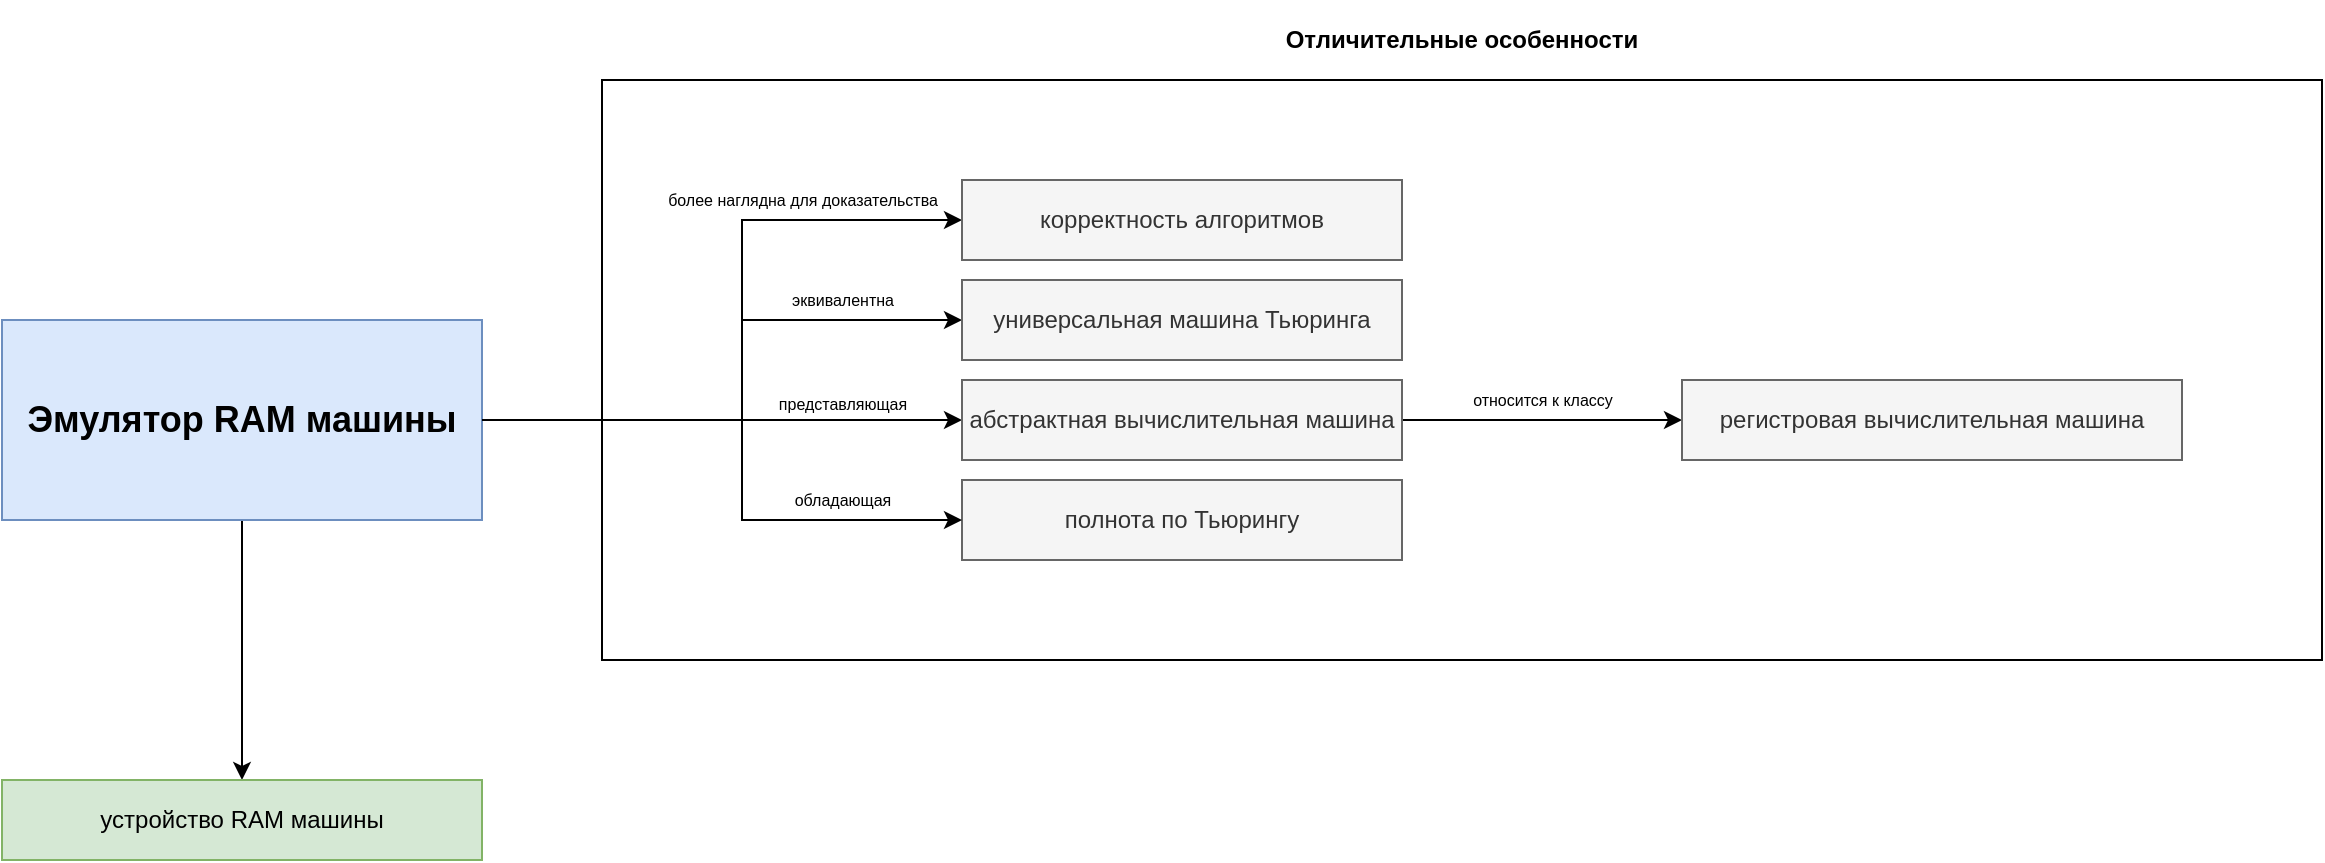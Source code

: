 <mxfile version="10.6.9" type="github"><diagram id="TL13Gb9PfeegHTlHoTay" name="Page-1"><mxGraphModel dx="2142" dy="1839" grid="1" gridSize="10" guides="1" tooltips="1" connect="1" arrows="1" fold="1" page="1" pageScale="1" pageWidth="850" pageHeight="1100" math="0" shadow="0"><root><mxCell id="0"/><mxCell id="1" parent="0"/><mxCell id="TcY-1bfJsG19sdUaslf9-16" value="" style="rounded=0;whiteSpace=wrap;html=1;fontSize=12;align=center;" vertex="1" parent="1"><mxGeometry x="100" y="-90" width="860" height="290" as="geometry"/></mxCell><mxCell id="WtQADtsIarEoGKJ6PkpB-6" style="edgeStyle=orthogonalEdgeStyle;rounded=0;orthogonalLoop=1;jettySize=auto;html=1;exitX=1;exitY=0.5;exitDx=0;exitDy=0;entryX=0;entryY=0.5;entryDx=0;entryDy=0;" parent="1" source="WtQADtsIarEoGKJ6PkpB-1" target="WtQADtsIarEoGKJ6PkpB-5" edge="1"><mxGeometry relative="1" as="geometry"/></mxCell><mxCell id="WtQADtsIarEoGKJ6PkpB-10" value="&lt;font style=&quot;font-size: 8px&quot;&gt;представляющая&lt;/font&gt;" style="text;html=1;resizable=0;points=[];align=center;verticalAlign=middle;labelBackgroundColor=#ffffff;fontSize=14;" parent="WtQADtsIarEoGKJ6PkpB-6" vertex="1" connectable="0"><mxGeometry x="-0.194" y="1" relative="1" as="geometry"><mxPoint x="83" y="-9" as="offset"/></mxGeometry></mxCell><mxCell id="TcY-1bfJsG19sdUaslf9-12" style="edgeStyle=orthogonalEdgeStyle;rounded=0;orthogonalLoop=1;jettySize=auto;html=1;entryX=0;entryY=0.5;entryDx=0;entryDy=0;fontSize=8;" edge="1" parent="1" source="WtQADtsIarEoGKJ6PkpB-1" target="TcY-1bfJsG19sdUaslf9-11"><mxGeometry relative="1" as="geometry"><Array as="points"><mxPoint x="170" y="-20"/></Array></mxGeometry></mxCell><mxCell id="TcY-1bfJsG19sdUaslf9-13" value="более наглядна для доказательства" style="text;html=1;resizable=0;points=[];align=center;verticalAlign=middle;labelBackgroundColor=#ffffff;fontSize=8;" vertex="1" connectable="0" parent="TcY-1bfJsG19sdUaslf9-12"><mxGeometry x="-0.079" y="1" relative="1" as="geometry"><mxPoint x="31" y="-83.5" as="offset"/></mxGeometry></mxCell><mxCell id="TcY-1bfJsG19sdUaslf9-15" style="edgeStyle=orthogonalEdgeStyle;rounded=0;orthogonalLoop=1;jettySize=auto;html=1;entryX=0.5;entryY=0;entryDx=0;entryDy=0;fontSize=12;" edge="1" parent="1" source="WtQADtsIarEoGKJ6PkpB-1" target="TcY-1bfJsG19sdUaslf9-14"><mxGeometry relative="1" as="geometry"/></mxCell><mxCell id="WtQADtsIarEoGKJ6PkpB-1" value="Эмулятор RAM машины" style="text;html=1;strokeColor=#6c8ebf;fillColor=#dae8fc;align=center;verticalAlign=middle;whiteSpace=wrap;rounded=0;fontStyle=1;fontSize=18;" parent="1" vertex="1"><mxGeometry x="-200" y="30" width="240" height="100" as="geometry"/></mxCell><UserObject label="полнота по Тьюрингу" link="https://ru.wikipedia.org/wiki/%D0%9F%D0%BE%D0%BB%D0%BD%D0%BE%D1%82%D0%B0_%D0%BF%D0%BE_%D0%A2%D1%8C%D1%8E%D1%80%D0%B8%D0%BD%D0%B3%D1%83" id="WtQADtsIarEoGKJ6PkpB-2"><mxCell style="text;html=1;strokeColor=#666666;fillColor=#f5f5f5;align=center;verticalAlign=middle;whiteSpace=wrap;rounded=0;fontColor=#333333;" parent="1" vertex="1"><mxGeometry x="280" y="110" width="220" height="40" as="geometry"/></mxCell></UserObject><mxCell id="WtQADtsIarEoGKJ6PkpB-7" style="edgeStyle=orthogonalEdgeStyle;rounded=0;orthogonalLoop=1;jettySize=auto;html=1;entryX=0;entryY=0.5;entryDx=0;entryDy=0;" parent="1" target="WtQADtsIarEoGKJ6PkpB-2" edge="1"><mxGeometry relative="1" as="geometry"><mxPoint x="170" y="80" as="sourcePoint"/><Array as="points"><mxPoint x="170" y="130"/></Array></mxGeometry></mxCell><mxCell id="WtQADtsIarEoGKJ6PkpB-8" value="обладающая" style="text;html=1;resizable=0;points=[];align=center;verticalAlign=middle;labelBackgroundColor=#ffffff;fontSize=8;" parent="WtQADtsIarEoGKJ6PkpB-7" vertex="1" connectable="0"><mxGeometry x="-0.366" relative="1" as="geometry"><mxPoint x="49" y="-10" as="offset"/></mxGeometry></mxCell><mxCell id="TcY-1bfJsG19sdUaslf9-2" style="edgeStyle=orthogonalEdgeStyle;rounded=0;orthogonalLoop=1;jettySize=auto;html=1;exitX=1;exitY=0.5;exitDx=0;exitDy=0;entryX=0;entryY=0.5;entryDx=0;entryDy=0;fontSize=8;" edge="1" parent="1" source="WtQADtsIarEoGKJ6PkpB-5" target="TcY-1bfJsG19sdUaslf9-1"><mxGeometry relative="1" as="geometry"/></mxCell><mxCell id="TcY-1bfJsG19sdUaslf9-3" value="относится к классу" style="text;html=1;resizable=0;points=[];align=center;verticalAlign=middle;labelBackgroundColor=#ffffff;fontSize=8;" vertex="1" connectable="0" parent="TcY-1bfJsG19sdUaslf9-2"><mxGeometry x="-0.15" relative="1" as="geometry"><mxPoint x="10.5" y="-10" as="offset"/></mxGeometry></mxCell><mxCell id="TcY-1bfJsG19sdUaslf9-5" style="edgeStyle=orthogonalEdgeStyle;rounded=0;orthogonalLoop=1;jettySize=auto;html=1;entryX=0;entryY=0.5;entryDx=0;entryDy=0;fontSize=18;exitX=1;exitY=0.5;exitDx=0;exitDy=0;" edge="1" parent="1" source="WtQADtsIarEoGKJ6PkpB-1" target="TcY-1bfJsG19sdUaslf9-4"><mxGeometry relative="1" as="geometry"><Array as="points"><mxPoint x="170" y="30"/></Array></mxGeometry></mxCell><mxCell id="TcY-1bfJsG19sdUaslf9-6" value="эквивалентна" style="text;html=1;resizable=0;points=[];align=center;verticalAlign=middle;labelBackgroundColor=#ffffff;fontSize=8;" vertex="1" connectable="0" parent="TcY-1bfJsG19sdUaslf9-5"><mxGeometry x="-0.474" y="2" relative="1" as="geometry"><mxPoint x="103.5" y="-58" as="offset"/></mxGeometry></mxCell><mxCell id="WtQADtsIarEoGKJ6PkpB-5" value="абстрактная вычислительная машина" style="text;html=1;strokeColor=#666666;fillColor=#f5f5f5;align=center;verticalAlign=middle;whiteSpace=wrap;rounded=0;fontColor=#333333;" parent="1" vertex="1"><mxGeometry x="280" y="60" width="220" height="40" as="geometry"/></mxCell><mxCell id="TcY-1bfJsG19sdUaslf9-1" value="регистровая вычислительная машина" style="text;html=1;strokeColor=#666666;fillColor=#f5f5f5;align=center;verticalAlign=middle;whiteSpace=wrap;rounded=0;fontColor=#333333;" vertex="1" parent="1"><mxGeometry x="640" y="60" width="250" height="40" as="geometry"/></mxCell><mxCell id="TcY-1bfJsG19sdUaslf9-4" value="универсальная машина Тьюринга" style="text;html=1;strokeColor=#666666;fillColor=#f5f5f5;align=center;verticalAlign=middle;whiteSpace=wrap;rounded=0;fontColor=#333333;" vertex="1" parent="1"><mxGeometry x="280" y="10" width="220" height="40" as="geometry"/></mxCell><mxCell id="TcY-1bfJsG19sdUaslf9-11" value="корректность алгоритмов" style="text;html=1;strokeColor=#666666;fillColor=#f5f5f5;align=center;verticalAlign=middle;whiteSpace=wrap;rounded=0;fontColor=#333333;" vertex="1" parent="1"><mxGeometry x="280" y="-40" width="220" height="40" as="geometry"/></mxCell><mxCell id="TcY-1bfJsG19sdUaslf9-14" value="устройство RAM машины" style="text;html=1;strokeColor=#82b366;fillColor=#d5e8d4;align=center;verticalAlign=middle;whiteSpace=wrap;rounded=0;fontSize=12;" vertex="1" parent="1"><mxGeometry x="-200" y="260" width="240" height="40" as="geometry"/></mxCell><mxCell id="TcY-1bfJsG19sdUaslf9-17" value="&lt;b&gt;Отличительные особенности&lt;/b&gt;" style="text;html=1;align=center;verticalAlign=middle;whiteSpace=wrap;rounded=0;fontSize=12;" vertex="1" parent="1"><mxGeometry x="100" y="-130" width="860" height="40" as="geometry"/></mxCell></root></mxGraphModel></diagram></mxfile>